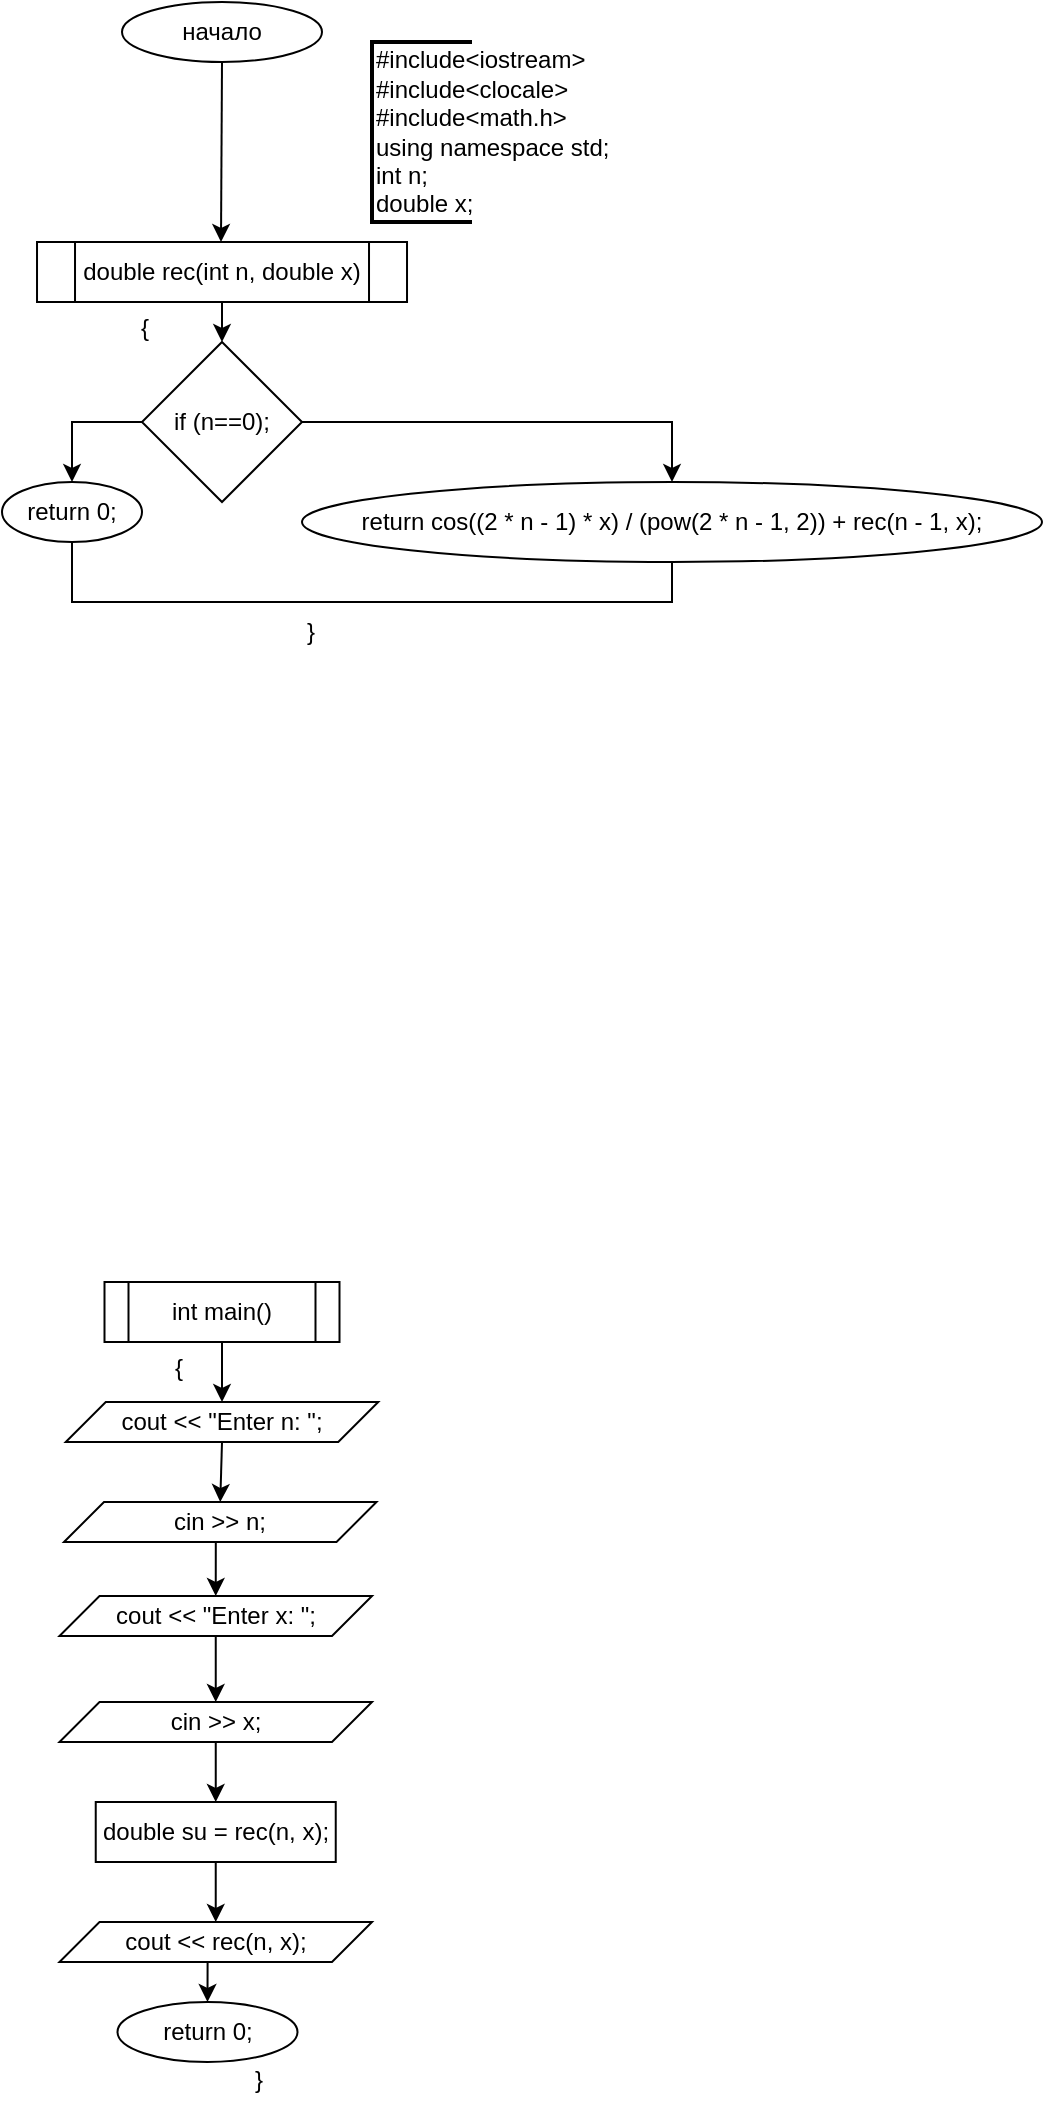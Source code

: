 <mxfile version="25.0.1">
  <diagram name="Страница — 1" id="wbGMpTYRpDoJKLrTVTdu">
    <mxGraphModel dx="692" dy="614" grid="0" gridSize="10" guides="1" tooltips="1" connect="1" arrows="1" fold="1" page="1" pageScale="1" pageWidth="1169" pageHeight="1654" math="0" shadow="0">
      <root>
        <mxCell id="0" />
        <mxCell id="1" parent="0" />
        <mxCell id="Ovg0Bd6OJSOeym-KS0Hz-5" style="edgeStyle=orthogonalEdgeStyle;rounded=0;orthogonalLoop=1;jettySize=auto;html=1;exitX=0.5;exitY=1;exitDx=0;exitDy=0;entryX=0.5;entryY=0;entryDx=0;entryDy=0;" parent="1" source="Ovg0Bd6OJSOeym-KS0Hz-1" edge="1">
          <mxGeometry relative="1" as="geometry">
            <mxPoint x="584.5" y="140" as="targetPoint" />
          </mxGeometry>
        </mxCell>
        <mxCell id="Ovg0Bd6OJSOeym-KS0Hz-1" value="начало" style="ellipse;whiteSpace=wrap;html=1;" parent="1" vertex="1">
          <mxGeometry x="535" y="20" width="100" height="30" as="geometry" />
        </mxCell>
        <mxCell id="Ovg0Bd6OJSOeym-KS0Hz-2" value="&lt;div&gt;#include&amp;lt;iostream&amp;gt;&lt;/div&gt;&lt;div&gt;#include&amp;lt;clocale&amp;gt;&lt;/div&gt;&lt;div&gt;#include&amp;lt;math.h&amp;gt;&lt;/div&gt;&lt;div&gt;using namespace std;&lt;/div&gt;&lt;div&gt;int n;&lt;/div&gt;&lt;div&gt;double x;&lt;/div&gt;" style="strokeWidth=2;html=1;shape=mxgraph.flowchart.annotation_1;align=left;pointerEvents=1;" parent="1" vertex="1">
          <mxGeometry x="660" y="40" width="50" height="90" as="geometry" />
        </mxCell>
        <mxCell id="zZ3HSeJccHVSnkIwisMC-7" style="edgeStyle=orthogonalEdgeStyle;rounded=0;orthogonalLoop=1;jettySize=auto;html=1;exitX=0.5;exitY=1;exitDx=0;exitDy=0;entryX=0.5;entryY=0;entryDx=0;entryDy=0;" edge="1" parent="1" source="Ovg0Bd6OJSOeym-KS0Hz-9" target="zZ3HSeJccHVSnkIwisMC-1">
          <mxGeometry relative="1" as="geometry" />
        </mxCell>
        <mxCell id="Ovg0Bd6OJSOeym-KS0Hz-9" value="double rec(int n, double x)" style="shape=process;whiteSpace=wrap;html=1;backgroundOutline=1;" parent="1" vertex="1">
          <mxGeometry x="492.51" y="140" width="185" height="30" as="geometry" />
        </mxCell>
        <mxCell id="Ovg0Bd6OJSOeym-KS0Hz-36" style="edgeStyle=orthogonalEdgeStyle;rounded=0;orthogonalLoop=1;jettySize=auto;html=1;exitX=0.5;exitY=1;exitDx=0;exitDy=0;entryX=0.5;entryY=0;entryDx=0;entryDy=0;" parent="1" source="Ovg0Bd6OJSOeym-KS0Hz-24" target="Ovg0Bd6OJSOeym-KS0Hz-30" edge="1">
          <mxGeometry relative="1" as="geometry" />
        </mxCell>
        <mxCell id="Ovg0Bd6OJSOeym-KS0Hz-24" value="int main()" style="shape=process;whiteSpace=wrap;html=1;backgroundOutline=1;" parent="1" vertex="1">
          <mxGeometry x="526.25" y="660" width="117.5" height="30" as="geometry" />
        </mxCell>
        <mxCell id="Ovg0Bd6OJSOeym-KS0Hz-37" style="edgeStyle=orthogonalEdgeStyle;rounded=0;orthogonalLoop=1;jettySize=auto;html=1;exitX=0.5;exitY=1;exitDx=0;exitDy=0;entryX=0.5;entryY=0;entryDx=0;entryDy=0;" parent="1" source="Ovg0Bd6OJSOeym-KS0Hz-30" target="Ovg0Bd6OJSOeym-KS0Hz-31" edge="1">
          <mxGeometry relative="1" as="geometry" />
        </mxCell>
        <mxCell id="Ovg0Bd6OJSOeym-KS0Hz-30" value="cout &lt;&lt; &quot;Enter n: &quot;;" style="shape=parallelogram;perimeter=parallelogramPerimeter;whiteSpace=wrap;html=1;fixedSize=1;" parent="1" vertex="1">
          <mxGeometry x="506.88" y="720" width="156.25" height="20" as="geometry" />
        </mxCell>
        <mxCell id="Ovg0Bd6OJSOeym-KS0Hz-38" style="edgeStyle=orthogonalEdgeStyle;rounded=0;orthogonalLoop=1;jettySize=auto;html=1;exitX=0.5;exitY=1;exitDx=0;exitDy=0;entryX=0.5;entryY=0;entryDx=0;entryDy=0;" parent="1" source="Ovg0Bd6OJSOeym-KS0Hz-31" target="Ovg0Bd6OJSOeym-KS0Hz-32" edge="1">
          <mxGeometry relative="1" as="geometry" />
        </mxCell>
        <mxCell id="Ovg0Bd6OJSOeym-KS0Hz-31" value="cin &amp;gt;&amp;gt; n;" style="shape=parallelogram;perimeter=parallelogramPerimeter;whiteSpace=wrap;html=1;fixedSize=1;" parent="1" vertex="1">
          <mxGeometry x="506" y="770" width="156.25" height="20" as="geometry" />
        </mxCell>
        <mxCell id="Ovg0Bd6OJSOeym-KS0Hz-39" style="edgeStyle=orthogonalEdgeStyle;rounded=0;orthogonalLoop=1;jettySize=auto;html=1;exitX=0.5;exitY=1;exitDx=0;exitDy=0;entryX=0.5;entryY=0;entryDx=0;entryDy=0;" parent="1" source="Ovg0Bd6OJSOeym-KS0Hz-32" target="Ovg0Bd6OJSOeym-KS0Hz-33" edge="1">
          <mxGeometry relative="1" as="geometry" />
        </mxCell>
        <mxCell id="Ovg0Bd6OJSOeym-KS0Hz-32" value="cout &amp;lt;&amp;lt; &quot;Enter x: &quot;;" style="shape=parallelogram;perimeter=parallelogramPerimeter;whiteSpace=wrap;html=1;fixedSize=1;" parent="1" vertex="1">
          <mxGeometry x="503.75" y="817" width="156.25" height="20" as="geometry" />
        </mxCell>
        <mxCell id="zZ3HSeJccHVSnkIwisMC-10" style="edgeStyle=orthogonalEdgeStyle;rounded=0;orthogonalLoop=1;jettySize=auto;html=1;exitX=0.5;exitY=1;exitDx=0;exitDy=0;entryX=0.5;entryY=0;entryDx=0;entryDy=0;" edge="1" parent="1" source="Ovg0Bd6OJSOeym-KS0Hz-33" target="zZ3HSeJccHVSnkIwisMC-9">
          <mxGeometry relative="1" as="geometry" />
        </mxCell>
        <mxCell id="Ovg0Bd6OJSOeym-KS0Hz-33" value="cin &amp;gt;&amp;gt; x;" style="shape=parallelogram;perimeter=parallelogramPerimeter;whiteSpace=wrap;html=1;fixedSize=1;" parent="1" vertex="1">
          <mxGeometry x="503.75" y="870" width="156.25" height="20" as="geometry" />
        </mxCell>
        <mxCell id="Ovg0Bd6OJSOeym-KS0Hz-43" style="edgeStyle=orthogonalEdgeStyle;rounded=0;orthogonalLoop=1;jettySize=auto;html=1;exitX=0.5;exitY=1;exitDx=0;exitDy=0;entryX=0.5;entryY=0;entryDx=0;entryDy=0;" parent="1" source="Ovg0Bd6OJSOeym-KS0Hz-34" target="Ovg0Bd6OJSOeym-KS0Hz-35" edge="1">
          <mxGeometry relative="1" as="geometry" />
        </mxCell>
        <mxCell id="Ovg0Bd6OJSOeym-KS0Hz-34" value="cout &amp;lt;&amp;lt; rec(n, x);" style="shape=parallelogram;perimeter=parallelogramPerimeter;whiteSpace=wrap;html=1;fixedSize=1;" parent="1" vertex="1">
          <mxGeometry x="503.75" y="980" width="156.25" height="20" as="geometry" />
        </mxCell>
        <mxCell id="Ovg0Bd6OJSOeym-KS0Hz-35" value="return 0;" style="ellipse;whiteSpace=wrap;html=1;" parent="1" vertex="1">
          <mxGeometry x="532.75" y="1020" width="90" height="30" as="geometry" />
        </mxCell>
        <mxCell id="Ovg0Bd6OJSOeym-KS0Hz-44" value="{" style="text;html=1;align=center;verticalAlign=middle;resizable=0;points=[];autosize=1;strokeColor=none;fillColor=none;" parent="1" vertex="1">
          <mxGeometry x="535" y="170" width="22" height="26" as="geometry" />
        </mxCell>
        <mxCell id="Ovg0Bd6OJSOeym-KS0Hz-45" value="{" style="text;html=1;align=center;verticalAlign=middle;resizable=0;points=[];autosize=1;strokeColor=none;fillColor=none;" parent="1" vertex="1">
          <mxGeometry x="552" y="690" width="22" height="26" as="geometry" />
        </mxCell>
        <mxCell id="Ovg0Bd6OJSOeym-KS0Hz-46" value="}" style="text;html=1;align=center;verticalAlign=middle;resizable=0;points=[];autosize=1;strokeColor=none;fillColor=none;" parent="1" vertex="1">
          <mxGeometry x="591.75" y="1046" width="22" height="26" as="geometry" />
        </mxCell>
        <mxCell id="zZ3HSeJccHVSnkIwisMC-4" style="edgeStyle=orthogonalEdgeStyle;rounded=0;orthogonalLoop=1;jettySize=auto;html=1;exitX=0;exitY=0.5;exitDx=0;exitDy=0;entryX=0.5;entryY=0;entryDx=0;entryDy=0;" edge="1" parent="1" source="zZ3HSeJccHVSnkIwisMC-1" target="zZ3HSeJccHVSnkIwisMC-2">
          <mxGeometry relative="1" as="geometry" />
        </mxCell>
        <mxCell id="zZ3HSeJccHVSnkIwisMC-5" style="edgeStyle=orthogonalEdgeStyle;rounded=0;orthogonalLoop=1;jettySize=auto;html=1;exitX=1;exitY=0.5;exitDx=0;exitDy=0;entryX=0.5;entryY=0;entryDx=0;entryDy=0;" edge="1" parent="1" source="zZ3HSeJccHVSnkIwisMC-1" target="zZ3HSeJccHVSnkIwisMC-3">
          <mxGeometry relative="1" as="geometry" />
        </mxCell>
        <mxCell id="zZ3HSeJccHVSnkIwisMC-1" value="if (n==0);" style="rhombus;whiteSpace=wrap;html=1;" vertex="1" parent="1">
          <mxGeometry x="545" y="190" width="80" height="80" as="geometry" />
        </mxCell>
        <mxCell id="zZ3HSeJccHVSnkIwisMC-2" value="return 0;" style="ellipse;whiteSpace=wrap;html=1;" vertex="1" parent="1">
          <mxGeometry x="475" y="260" width="70" height="30" as="geometry" />
        </mxCell>
        <mxCell id="zZ3HSeJccHVSnkIwisMC-3" value="return cos((2 * n - 1) * x) / (pow(2 * n - 1, 2)) + rec(n - 1, x);" style="ellipse;whiteSpace=wrap;html=1;" vertex="1" parent="1">
          <mxGeometry x="625" y="260" width="370" height="40" as="geometry" />
        </mxCell>
        <mxCell id="zZ3HSeJccHVSnkIwisMC-6" value="" style="endArrow=none;html=1;rounded=0;exitX=0.5;exitY=1;exitDx=0;exitDy=0;entryX=0.5;entryY=1;entryDx=0;entryDy=0;" edge="1" parent="1" source="zZ3HSeJccHVSnkIwisMC-2" target="zZ3HSeJccHVSnkIwisMC-3">
          <mxGeometry width="50" height="50" relative="1" as="geometry">
            <mxPoint x="720" y="310" as="sourcePoint" />
            <mxPoint x="770" y="260" as="targetPoint" />
            <Array as="points">
              <mxPoint x="510" y="320" />
              <mxPoint x="810" y="320" />
            </Array>
          </mxGeometry>
        </mxCell>
        <mxCell id="zZ3HSeJccHVSnkIwisMC-8" value="}" style="text;html=1;align=center;verticalAlign=middle;resizable=0;points=[];autosize=1;strokeColor=none;fillColor=none;" vertex="1" parent="1">
          <mxGeometry x="613.75" y="320" width="30" height="30" as="geometry" />
        </mxCell>
        <mxCell id="zZ3HSeJccHVSnkIwisMC-11" style="edgeStyle=orthogonalEdgeStyle;rounded=0;orthogonalLoop=1;jettySize=auto;html=1;exitX=0.5;exitY=1;exitDx=0;exitDy=0;entryX=0.5;entryY=0;entryDx=0;entryDy=0;" edge="1" parent="1" source="zZ3HSeJccHVSnkIwisMC-9" target="Ovg0Bd6OJSOeym-KS0Hz-34">
          <mxGeometry relative="1" as="geometry" />
        </mxCell>
        <mxCell id="zZ3HSeJccHVSnkIwisMC-9" value="double su = rec(n, x);" style="whiteSpace=wrap;html=1;" vertex="1" parent="1">
          <mxGeometry x="521.87" y="920" width="120" height="30" as="geometry" />
        </mxCell>
      </root>
    </mxGraphModel>
  </diagram>
</mxfile>
